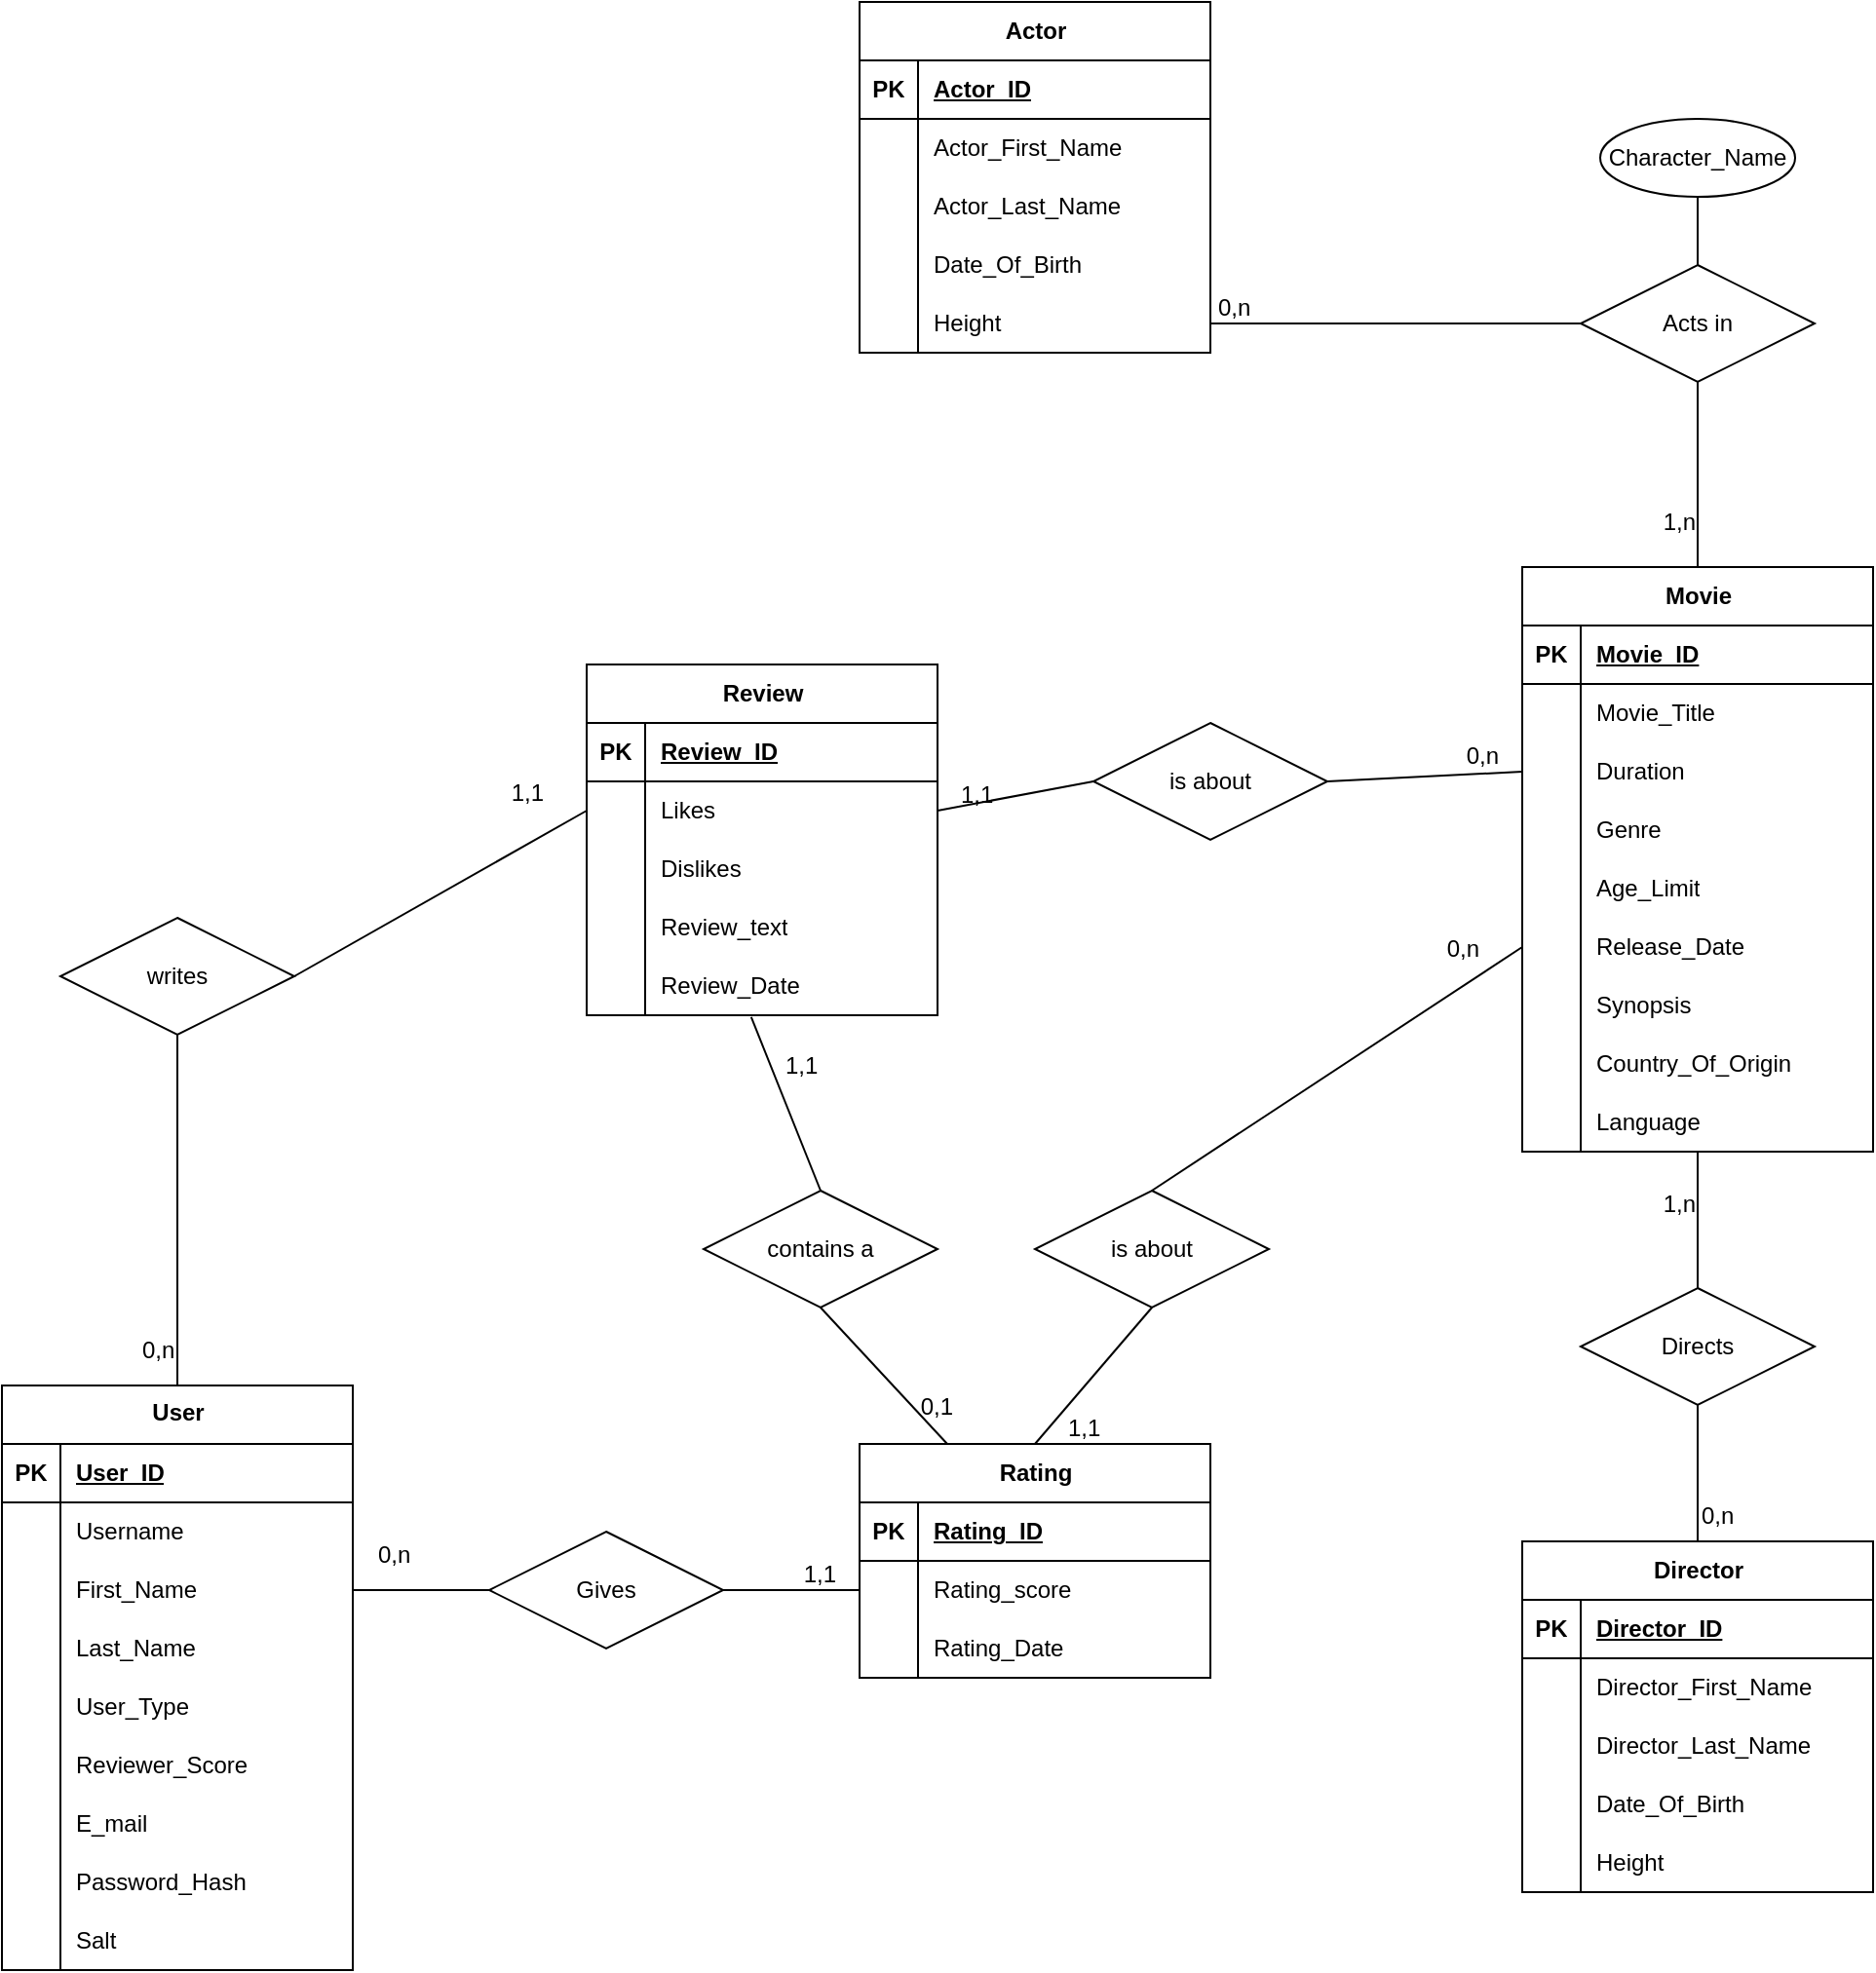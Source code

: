 <mxfile version="26.0.13">
  <diagram id="R2lEEEUBdFMjLlhIrx00" name="Page-1">
    <mxGraphModel dx="1972" dy="1754" grid="1" gridSize="10" guides="1" tooltips="1" connect="1" arrows="1" fold="1" page="1" pageScale="1" pageWidth="850" pageHeight="1100" math="0" shadow="0" extFonts="Permanent Marker^https://fonts.googleapis.com/css?family=Permanent+Marker">
      <root>
        <mxCell id="0" />
        <mxCell id="1" parent="0" />
        <mxCell id="WtPHQBsvvFfomwOvvqpD-3" value="User" style="shape=table;startSize=30;container=1;collapsible=1;childLayout=tableLayout;fixedRows=1;rowLines=0;fontStyle=1;align=center;resizeLast=1;html=1;verticalAlign=top;" vertex="1" parent="1">
          <mxGeometry x="-120" y="100" width="180" height="300" as="geometry" />
        </mxCell>
        <mxCell id="WtPHQBsvvFfomwOvvqpD-4" value="" style="shape=tableRow;horizontal=0;startSize=0;swimlaneHead=0;swimlaneBody=0;fillColor=none;collapsible=0;dropTarget=0;points=[[0,0.5],[1,0.5]];portConstraint=eastwest;top=0;left=0;right=0;bottom=1;" vertex="1" parent="WtPHQBsvvFfomwOvvqpD-3">
          <mxGeometry y="30" width="180" height="30" as="geometry" />
        </mxCell>
        <mxCell id="WtPHQBsvvFfomwOvvqpD-5" value="PK" style="shape=partialRectangle;connectable=0;fillColor=none;top=0;left=0;bottom=0;right=0;fontStyle=1;overflow=hidden;whiteSpace=wrap;html=1;" vertex="1" parent="WtPHQBsvvFfomwOvvqpD-4">
          <mxGeometry width="30" height="30" as="geometry">
            <mxRectangle width="30" height="30" as="alternateBounds" />
          </mxGeometry>
        </mxCell>
        <mxCell id="WtPHQBsvvFfomwOvvqpD-6" value="User_ID" style="shape=partialRectangle;connectable=0;fillColor=none;top=0;left=0;bottom=0;right=0;align=left;spacingLeft=6;fontStyle=5;overflow=hidden;whiteSpace=wrap;html=1;" vertex="1" parent="WtPHQBsvvFfomwOvvqpD-4">
          <mxGeometry x="30" width="150" height="30" as="geometry">
            <mxRectangle width="150" height="30" as="alternateBounds" />
          </mxGeometry>
        </mxCell>
        <mxCell id="WtPHQBsvvFfomwOvvqpD-141" style="shape=tableRow;horizontal=0;startSize=0;swimlaneHead=0;swimlaneBody=0;fillColor=none;collapsible=0;dropTarget=0;points=[[0,0.5],[1,0.5]];portConstraint=eastwest;top=0;left=0;right=0;bottom=0;" vertex="1" parent="WtPHQBsvvFfomwOvvqpD-3">
          <mxGeometry y="60" width="180" height="30" as="geometry" />
        </mxCell>
        <mxCell id="WtPHQBsvvFfomwOvvqpD-142" style="shape=partialRectangle;connectable=0;fillColor=none;top=0;left=0;bottom=0;right=0;editable=1;overflow=hidden;whiteSpace=wrap;html=1;" vertex="1" parent="WtPHQBsvvFfomwOvvqpD-141">
          <mxGeometry width="30" height="30" as="geometry">
            <mxRectangle width="30" height="30" as="alternateBounds" />
          </mxGeometry>
        </mxCell>
        <mxCell id="WtPHQBsvvFfomwOvvqpD-143" value="Username" style="shape=partialRectangle;connectable=0;fillColor=none;top=0;left=0;bottom=0;right=0;align=left;spacingLeft=6;overflow=hidden;whiteSpace=wrap;html=1;" vertex="1" parent="WtPHQBsvvFfomwOvvqpD-141">
          <mxGeometry x="30" width="150" height="30" as="geometry">
            <mxRectangle width="150" height="30" as="alternateBounds" />
          </mxGeometry>
        </mxCell>
        <mxCell id="WtPHQBsvvFfomwOvvqpD-7" value="" style="shape=tableRow;horizontal=0;startSize=0;swimlaneHead=0;swimlaneBody=0;fillColor=none;collapsible=0;dropTarget=0;points=[[0,0.5],[1,0.5]];portConstraint=eastwest;top=0;left=0;right=0;bottom=0;" vertex="1" parent="WtPHQBsvvFfomwOvvqpD-3">
          <mxGeometry y="90" width="180" height="30" as="geometry" />
        </mxCell>
        <mxCell id="WtPHQBsvvFfomwOvvqpD-8" value="" style="shape=partialRectangle;connectable=0;fillColor=none;top=0;left=0;bottom=0;right=0;editable=1;overflow=hidden;whiteSpace=wrap;html=1;" vertex="1" parent="WtPHQBsvvFfomwOvvqpD-7">
          <mxGeometry width="30" height="30" as="geometry">
            <mxRectangle width="30" height="30" as="alternateBounds" />
          </mxGeometry>
        </mxCell>
        <mxCell id="WtPHQBsvvFfomwOvvqpD-9" value="First_Name" style="shape=partialRectangle;connectable=0;fillColor=none;top=0;left=0;bottom=0;right=0;align=left;spacingLeft=6;overflow=hidden;whiteSpace=wrap;html=1;" vertex="1" parent="WtPHQBsvvFfomwOvvqpD-7">
          <mxGeometry x="30" width="150" height="30" as="geometry">
            <mxRectangle width="150" height="30" as="alternateBounds" />
          </mxGeometry>
        </mxCell>
        <mxCell id="WtPHQBsvvFfomwOvvqpD-10" value="" style="shape=tableRow;horizontal=0;startSize=0;swimlaneHead=0;swimlaneBody=0;fillColor=none;collapsible=0;dropTarget=0;points=[[0,0.5],[1,0.5]];portConstraint=eastwest;top=0;left=0;right=0;bottom=0;" vertex="1" parent="WtPHQBsvvFfomwOvvqpD-3">
          <mxGeometry y="120" width="180" height="30" as="geometry" />
        </mxCell>
        <mxCell id="WtPHQBsvvFfomwOvvqpD-11" value="" style="shape=partialRectangle;connectable=0;fillColor=none;top=0;left=0;bottom=0;right=0;editable=1;overflow=hidden;whiteSpace=wrap;html=1;" vertex="1" parent="WtPHQBsvvFfomwOvvqpD-10">
          <mxGeometry width="30" height="30" as="geometry">
            <mxRectangle width="30" height="30" as="alternateBounds" />
          </mxGeometry>
        </mxCell>
        <mxCell id="WtPHQBsvvFfomwOvvqpD-12" value="Last_Name" style="shape=partialRectangle;connectable=0;fillColor=none;top=0;left=0;bottom=0;right=0;align=left;spacingLeft=6;overflow=hidden;whiteSpace=wrap;html=1;" vertex="1" parent="WtPHQBsvvFfomwOvvqpD-10">
          <mxGeometry x="30" width="150" height="30" as="geometry">
            <mxRectangle width="150" height="30" as="alternateBounds" />
          </mxGeometry>
        </mxCell>
        <mxCell id="WtPHQBsvvFfomwOvvqpD-13" value="" style="shape=tableRow;horizontal=0;startSize=0;swimlaneHead=0;swimlaneBody=0;fillColor=none;collapsible=0;dropTarget=0;points=[[0,0.5],[1,0.5]];portConstraint=eastwest;top=0;left=0;right=0;bottom=0;" vertex="1" parent="WtPHQBsvvFfomwOvvqpD-3">
          <mxGeometry y="150" width="180" height="30" as="geometry" />
        </mxCell>
        <mxCell id="WtPHQBsvvFfomwOvvqpD-14" value="" style="shape=partialRectangle;connectable=0;fillColor=none;top=0;left=0;bottom=0;right=0;editable=1;overflow=hidden;whiteSpace=wrap;html=1;" vertex="1" parent="WtPHQBsvvFfomwOvvqpD-13">
          <mxGeometry width="30" height="30" as="geometry">
            <mxRectangle width="30" height="30" as="alternateBounds" />
          </mxGeometry>
        </mxCell>
        <mxCell id="WtPHQBsvvFfomwOvvqpD-15" value="User_Type" style="shape=partialRectangle;connectable=0;fillColor=none;top=0;left=0;bottom=0;right=0;align=left;spacingLeft=6;overflow=hidden;whiteSpace=wrap;html=1;" vertex="1" parent="WtPHQBsvvFfomwOvvqpD-13">
          <mxGeometry x="30" width="150" height="30" as="geometry">
            <mxRectangle width="150" height="30" as="alternateBounds" />
          </mxGeometry>
        </mxCell>
        <mxCell id="WtPHQBsvvFfomwOvvqpD-16" style="shape=tableRow;horizontal=0;startSize=0;swimlaneHead=0;swimlaneBody=0;fillColor=none;collapsible=0;dropTarget=0;points=[[0,0.5],[1,0.5]];portConstraint=eastwest;top=0;left=0;right=0;bottom=0;" vertex="1" parent="WtPHQBsvvFfomwOvvqpD-3">
          <mxGeometry y="180" width="180" height="30" as="geometry" />
        </mxCell>
        <mxCell id="WtPHQBsvvFfomwOvvqpD-17" style="shape=partialRectangle;connectable=0;fillColor=none;top=0;left=0;bottom=0;right=0;editable=1;overflow=hidden;whiteSpace=wrap;html=1;" vertex="1" parent="WtPHQBsvvFfomwOvvqpD-16">
          <mxGeometry width="30" height="30" as="geometry">
            <mxRectangle width="30" height="30" as="alternateBounds" />
          </mxGeometry>
        </mxCell>
        <mxCell id="WtPHQBsvvFfomwOvvqpD-18" value="Reviewer_Score" style="shape=partialRectangle;connectable=0;fillColor=none;top=0;left=0;bottom=0;right=0;align=left;spacingLeft=6;overflow=hidden;whiteSpace=wrap;html=1;" vertex="1" parent="WtPHQBsvvFfomwOvvqpD-16">
          <mxGeometry x="30" width="150" height="30" as="geometry">
            <mxRectangle width="150" height="30" as="alternateBounds" />
          </mxGeometry>
        </mxCell>
        <mxCell id="WtPHQBsvvFfomwOvvqpD-171" style="shape=tableRow;horizontal=0;startSize=0;swimlaneHead=0;swimlaneBody=0;fillColor=none;collapsible=0;dropTarget=0;points=[[0,0.5],[1,0.5]];portConstraint=eastwest;top=0;left=0;right=0;bottom=0;" vertex="1" parent="WtPHQBsvvFfomwOvvqpD-3">
          <mxGeometry y="210" width="180" height="30" as="geometry" />
        </mxCell>
        <mxCell id="WtPHQBsvvFfomwOvvqpD-172" style="shape=partialRectangle;connectable=0;fillColor=none;top=0;left=0;bottom=0;right=0;editable=1;overflow=hidden;whiteSpace=wrap;html=1;" vertex="1" parent="WtPHQBsvvFfomwOvvqpD-171">
          <mxGeometry width="30" height="30" as="geometry">
            <mxRectangle width="30" height="30" as="alternateBounds" />
          </mxGeometry>
        </mxCell>
        <mxCell id="WtPHQBsvvFfomwOvvqpD-173" value="E_mail" style="shape=partialRectangle;connectable=0;fillColor=none;top=0;left=0;bottom=0;right=0;align=left;spacingLeft=6;overflow=hidden;whiteSpace=wrap;html=1;" vertex="1" parent="WtPHQBsvvFfomwOvvqpD-171">
          <mxGeometry x="30" width="150" height="30" as="geometry">
            <mxRectangle width="150" height="30" as="alternateBounds" />
          </mxGeometry>
        </mxCell>
        <mxCell id="WtPHQBsvvFfomwOvvqpD-174" style="shape=tableRow;horizontal=0;startSize=0;swimlaneHead=0;swimlaneBody=0;fillColor=none;collapsible=0;dropTarget=0;points=[[0,0.5],[1,0.5]];portConstraint=eastwest;top=0;left=0;right=0;bottom=0;" vertex="1" parent="WtPHQBsvvFfomwOvvqpD-3">
          <mxGeometry y="240" width="180" height="30" as="geometry" />
        </mxCell>
        <mxCell id="WtPHQBsvvFfomwOvvqpD-175" style="shape=partialRectangle;connectable=0;fillColor=none;top=0;left=0;bottom=0;right=0;editable=1;overflow=hidden;whiteSpace=wrap;html=1;" vertex="1" parent="WtPHQBsvvFfomwOvvqpD-174">
          <mxGeometry width="30" height="30" as="geometry">
            <mxRectangle width="30" height="30" as="alternateBounds" />
          </mxGeometry>
        </mxCell>
        <mxCell id="WtPHQBsvvFfomwOvvqpD-176" value="Password_Hash" style="shape=partialRectangle;connectable=0;fillColor=none;top=0;left=0;bottom=0;right=0;align=left;spacingLeft=6;overflow=hidden;whiteSpace=wrap;html=1;" vertex="1" parent="WtPHQBsvvFfomwOvvqpD-174">
          <mxGeometry x="30" width="150" height="30" as="geometry">
            <mxRectangle width="150" height="30" as="alternateBounds" />
          </mxGeometry>
        </mxCell>
        <mxCell id="WtPHQBsvvFfomwOvvqpD-177" style="shape=tableRow;horizontal=0;startSize=0;swimlaneHead=0;swimlaneBody=0;fillColor=none;collapsible=0;dropTarget=0;points=[[0,0.5],[1,0.5]];portConstraint=eastwest;top=0;left=0;right=0;bottom=0;" vertex="1" parent="WtPHQBsvvFfomwOvvqpD-3">
          <mxGeometry y="270" width="180" height="30" as="geometry" />
        </mxCell>
        <mxCell id="WtPHQBsvvFfomwOvvqpD-178" style="shape=partialRectangle;connectable=0;fillColor=none;top=0;left=0;bottom=0;right=0;editable=1;overflow=hidden;whiteSpace=wrap;html=1;" vertex="1" parent="WtPHQBsvvFfomwOvvqpD-177">
          <mxGeometry width="30" height="30" as="geometry">
            <mxRectangle width="30" height="30" as="alternateBounds" />
          </mxGeometry>
        </mxCell>
        <mxCell id="WtPHQBsvvFfomwOvvqpD-179" value="Salt" style="shape=partialRectangle;connectable=0;fillColor=none;top=0;left=0;bottom=0;right=0;align=left;spacingLeft=6;overflow=hidden;whiteSpace=wrap;html=1;" vertex="1" parent="WtPHQBsvvFfomwOvvqpD-177">
          <mxGeometry x="30" width="150" height="30" as="geometry">
            <mxRectangle width="150" height="30" as="alternateBounds" />
          </mxGeometry>
        </mxCell>
        <mxCell id="WtPHQBsvvFfomwOvvqpD-19" value="Movie" style="shape=table;startSize=30;container=1;collapsible=1;childLayout=tableLayout;fixedRows=1;rowLines=0;fontStyle=1;align=center;resizeLast=1;html=1;" vertex="1" parent="1">
          <mxGeometry x="660" y="-320" width="180" height="300" as="geometry" />
        </mxCell>
        <mxCell id="WtPHQBsvvFfomwOvvqpD-20" value="" style="shape=tableRow;horizontal=0;startSize=0;swimlaneHead=0;swimlaneBody=0;fillColor=none;collapsible=0;dropTarget=0;points=[[0,0.5],[1,0.5]];portConstraint=eastwest;top=0;left=0;right=0;bottom=1;" vertex="1" parent="WtPHQBsvvFfomwOvvqpD-19">
          <mxGeometry y="30" width="180" height="30" as="geometry" />
        </mxCell>
        <mxCell id="WtPHQBsvvFfomwOvvqpD-21" value="PK" style="shape=partialRectangle;connectable=0;fillColor=none;top=0;left=0;bottom=0;right=0;fontStyle=1;overflow=hidden;whiteSpace=wrap;html=1;" vertex="1" parent="WtPHQBsvvFfomwOvvqpD-20">
          <mxGeometry width="30" height="30" as="geometry">
            <mxRectangle width="30" height="30" as="alternateBounds" />
          </mxGeometry>
        </mxCell>
        <mxCell id="WtPHQBsvvFfomwOvvqpD-22" value="Movie_ID" style="shape=partialRectangle;connectable=0;fillColor=none;top=0;left=0;bottom=0;right=0;align=left;spacingLeft=6;fontStyle=5;overflow=hidden;whiteSpace=wrap;html=1;" vertex="1" parent="WtPHQBsvvFfomwOvvqpD-20">
          <mxGeometry x="30" width="150" height="30" as="geometry">
            <mxRectangle width="150" height="30" as="alternateBounds" />
          </mxGeometry>
        </mxCell>
        <mxCell id="WtPHQBsvvFfomwOvvqpD-23" value="" style="shape=tableRow;horizontal=0;startSize=0;swimlaneHead=0;swimlaneBody=0;fillColor=none;collapsible=0;dropTarget=0;points=[[0,0.5],[1,0.5]];portConstraint=eastwest;top=0;left=0;right=0;bottom=0;" vertex="1" parent="WtPHQBsvvFfomwOvvqpD-19">
          <mxGeometry y="60" width="180" height="30" as="geometry" />
        </mxCell>
        <mxCell id="WtPHQBsvvFfomwOvvqpD-24" value="" style="shape=partialRectangle;connectable=0;fillColor=none;top=0;left=0;bottom=0;right=0;editable=1;overflow=hidden;whiteSpace=wrap;html=1;" vertex="1" parent="WtPHQBsvvFfomwOvvqpD-23">
          <mxGeometry width="30" height="30" as="geometry">
            <mxRectangle width="30" height="30" as="alternateBounds" />
          </mxGeometry>
        </mxCell>
        <mxCell id="WtPHQBsvvFfomwOvvqpD-25" value="Movie_Title" style="shape=partialRectangle;connectable=0;fillColor=none;top=0;left=0;bottom=0;right=0;align=left;spacingLeft=6;overflow=hidden;whiteSpace=wrap;html=1;" vertex="1" parent="WtPHQBsvvFfomwOvvqpD-23">
          <mxGeometry x="30" width="150" height="30" as="geometry">
            <mxRectangle width="150" height="30" as="alternateBounds" />
          </mxGeometry>
        </mxCell>
        <mxCell id="WtPHQBsvvFfomwOvvqpD-26" value="" style="shape=tableRow;horizontal=0;startSize=0;swimlaneHead=0;swimlaneBody=0;fillColor=none;collapsible=0;dropTarget=0;points=[[0,0.5],[1,0.5]];portConstraint=eastwest;top=0;left=0;right=0;bottom=0;" vertex="1" parent="WtPHQBsvvFfomwOvvqpD-19">
          <mxGeometry y="90" width="180" height="30" as="geometry" />
        </mxCell>
        <mxCell id="WtPHQBsvvFfomwOvvqpD-27" value="" style="shape=partialRectangle;connectable=0;fillColor=none;top=0;left=0;bottom=0;right=0;editable=1;overflow=hidden;whiteSpace=wrap;html=1;" vertex="1" parent="WtPHQBsvvFfomwOvvqpD-26">
          <mxGeometry width="30" height="30" as="geometry">
            <mxRectangle width="30" height="30" as="alternateBounds" />
          </mxGeometry>
        </mxCell>
        <mxCell id="WtPHQBsvvFfomwOvvqpD-28" value="Duration" style="shape=partialRectangle;connectable=0;fillColor=none;top=0;left=0;bottom=0;right=0;align=left;spacingLeft=6;overflow=hidden;whiteSpace=wrap;html=1;" vertex="1" parent="WtPHQBsvvFfomwOvvqpD-26">
          <mxGeometry x="30" width="150" height="30" as="geometry">
            <mxRectangle width="150" height="30" as="alternateBounds" />
          </mxGeometry>
        </mxCell>
        <mxCell id="WtPHQBsvvFfomwOvvqpD-29" value="" style="shape=tableRow;horizontal=0;startSize=0;swimlaneHead=0;swimlaneBody=0;fillColor=none;collapsible=0;dropTarget=0;points=[[0,0.5],[1,0.5]];portConstraint=eastwest;top=0;left=0;right=0;bottom=0;" vertex="1" parent="WtPHQBsvvFfomwOvvqpD-19">
          <mxGeometry y="120" width="180" height="30" as="geometry" />
        </mxCell>
        <mxCell id="WtPHQBsvvFfomwOvvqpD-30" value="" style="shape=partialRectangle;connectable=0;fillColor=none;top=0;left=0;bottom=0;right=0;editable=1;overflow=hidden;whiteSpace=wrap;html=1;" vertex="1" parent="WtPHQBsvvFfomwOvvqpD-29">
          <mxGeometry width="30" height="30" as="geometry">
            <mxRectangle width="30" height="30" as="alternateBounds" />
          </mxGeometry>
        </mxCell>
        <mxCell id="WtPHQBsvvFfomwOvvqpD-31" value="Genre" style="shape=partialRectangle;connectable=0;fillColor=none;top=0;left=0;bottom=0;right=0;align=left;spacingLeft=6;overflow=hidden;whiteSpace=wrap;html=1;" vertex="1" parent="WtPHQBsvvFfomwOvvqpD-29">
          <mxGeometry x="30" width="150" height="30" as="geometry">
            <mxRectangle width="150" height="30" as="alternateBounds" />
          </mxGeometry>
        </mxCell>
        <mxCell id="WtPHQBsvvFfomwOvvqpD-32" style="shape=tableRow;horizontal=0;startSize=0;swimlaneHead=0;swimlaneBody=0;fillColor=none;collapsible=0;dropTarget=0;points=[[0,0.5],[1,0.5]];portConstraint=eastwest;top=0;left=0;right=0;bottom=0;" vertex="1" parent="WtPHQBsvvFfomwOvvqpD-19">
          <mxGeometry y="150" width="180" height="30" as="geometry" />
        </mxCell>
        <mxCell id="WtPHQBsvvFfomwOvvqpD-33" style="shape=partialRectangle;connectable=0;fillColor=none;top=0;left=0;bottom=0;right=0;editable=1;overflow=hidden;whiteSpace=wrap;html=1;" vertex="1" parent="WtPHQBsvvFfomwOvvqpD-32">
          <mxGeometry width="30" height="30" as="geometry">
            <mxRectangle width="30" height="30" as="alternateBounds" />
          </mxGeometry>
        </mxCell>
        <mxCell id="WtPHQBsvvFfomwOvvqpD-34" value="Age_Limit" style="shape=partialRectangle;connectable=0;fillColor=none;top=0;left=0;bottom=0;right=0;align=left;spacingLeft=6;overflow=hidden;whiteSpace=wrap;html=1;" vertex="1" parent="WtPHQBsvvFfomwOvvqpD-32">
          <mxGeometry x="30" width="150" height="30" as="geometry">
            <mxRectangle width="150" height="30" as="alternateBounds" />
          </mxGeometry>
        </mxCell>
        <mxCell id="WtPHQBsvvFfomwOvvqpD-35" style="shape=tableRow;horizontal=0;startSize=0;swimlaneHead=0;swimlaneBody=0;fillColor=none;collapsible=0;dropTarget=0;points=[[0,0.5],[1,0.5]];portConstraint=eastwest;top=0;left=0;right=0;bottom=0;" vertex="1" parent="WtPHQBsvvFfomwOvvqpD-19">
          <mxGeometry y="180" width="180" height="30" as="geometry" />
        </mxCell>
        <mxCell id="WtPHQBsvvFfomwOvvqpD-36" style="shape=partialRectangle;connectable=0;fillColor=none;top=0;left=0;bottom=0;right=0;editable=1;overflow=hidden;whiteSpace=wrap;html=1;" vertex="1" parent="WtPHQBsvvFfomwOvvqpD-35">
          <mxGeometry width="30" height="30" as="geometry">
            <mxRectangle width="30" height="30" as="alternateBounds" />
          </mxGeometry>
        </mxCell>
        <mxCell id="WtPHQBsvvFfomwOvvqpD-37" value="Release_Date" style="shape=partialRectangle;connectable=0;fillColor=none;top=0;left=0;bottom=0;right=0;align=left;spacingLeft=6;overflow=hidden;whiteSpace=wrap;html=1;" vertex="1" parent="WtPHQBsvvFfomwOvvqpD-35">
          <mxGeometry x="30" width="150" height="30" as="geometry">
            <mxRectangle width="150" height="30" as="alternateBounds" />
          </mxGeometry>
        </mxCell>
        <mxCell id="WtPHQBsvvFfomwOvvqpD-162" style="shape=tableRow;horizontal=0;startSize=0;swimlaneHead=0;swimlaneBody=0;fillColor=none;collapsible=0;dropTarget=0;points=[[0,0.5],[1,0.5]];portConstraint=eastwest;top=0;left=0;right=0;bottom=0;" vertex="1" parent="WtPHQBsvvFfomwOvvqpD-19">
          <mxGeometry y="210" width="180" height="30" as="geometry" />
        </mxCell>
        <mxCell id="WtPHQBsvvFfomwOvvqpD-163" style="shape=partialRectangle;connectable=0;fillColor=none;top=0;left=0;bottom=0;right=0;editable=1;overflow=hidden;whiteSpace=wrap;html=1;" vertex="1" parent="WtPHQBsvvFfomwOvvqpD-162">
          <mxGeometry width="30" height="30" as="geometry">
            <mxRectangle width="30" height="30" as="alternateBounds" />
          </mxGeometry>
        </mxCell>
        <mxCell id="WtPHQBsvvFfomwOvvqpD-164" value="Synopsis" style="shape=partialRectangle;connectable=0;fillColor=none;top=0;left=0;bottom=0;right=0;align=left;spacingLeft=6;overflow=hidden;whiteSpace=wrap;html=1;" vertex="1" parent="WtPHQBsvvFfomwOvvqpD-162">
          <mxGeometry x="30" width="150" height="30" as="geometry">
            <mxRectangle width="150" height="30" as="alternateBounds" />
          </mxGeometry>
        </mxCell>
        <mxCell id="WtPHQBsvvFfomwOvvqpD-165" style="shape=tableRow;horizontal=0;startSize=0;swimlaneHead=0;swimlaneBody=0;fillColor=none;collapsible=0;dropTarget=0;points=[[0,0.5],[1,0.5]];portConstraint=eastwest;top=0;left=0;right=0;bottom=0;" vertex="1" parent="WtPHQBsvvFfomwOvvqpD-19">
          <mxGeometry y="240" width="180" height="30" as="geometry" />
        </mxCell>
        <mxCell id="WtPHQBsvvFfomwOvvqpD-166" style="shape=partialRectangle;connectable=0;fillColor=none;top=0;left=0;bottom=0;right=0;editable=1;overflow=hidden;whiteSpace=wrap;html=1;" vertex="1" parent="WtPHQBsvvFfomwOvvqpD-165">
          <mxGeometry width="30" height="30" as="geometry">
            <mxRectangle width="30" height="30" as="alternateBounds" />
          </mxGeometry>
        </mxCell>
        <mxCell id="WtPHQBsvvFfomwOvvqpD-167" value="Country_Of_Origin" style="shape=partialRectangle;connectable=0;fillColor=none;top=0;left=0;bottom=0;right=0;align=left;spacingLeft=6;overflow=hidden;whiteSpace=wrap;html=1;" vertex="1" parent="WtPHQBsvvFfomwOvvqpD-165">
          <mxGeometry x="30" width="150" height="30" as="geometry">
            <mxRectangle width="150" height="30" as="alternateBounds" />
          </mxGeometry>
        </mxCell>
        <mxCell id="WtPHQBsvvFfomwOvvqpD-168" style="shape=tableRow;horizontal=0;startSize=0;swimlaneHead=0;swimlaneBody=0;fillColor=none;collapsible=0;dropTarget=0;points=[[0,0.5],[1,0.5]];portConstraint=eastwest;top=0;left=0;right=0;bottom=0;" vertex="1" parent="WtPHQBsvvFfomwOvvqpD-19">
          <mxGeometry y="270" width="180" height="30" as="geometry" />
        </mxCell>
        <mxCell id="WtPHQBsvvFfomwOvvqpD-169" style="shape=partialRectangle;connectable=0;fillColor=none;top=0;left=0;bottom=0;right=0;editable=1;overflow=hidden;whiteSpace=wrap;html=1;" vertex="1" parent="WtPHQBsvvFfomwOvvqpD-168">
          <mxGeometry width="30" height="30" as="geometry">
            <mxRectangle width="30" height="30" as="alternateBounds" />
          </mxGeometry>
        </mxCell>
        <mxCell id="WtPHQBsvvFfomwOvvqpD-170" value="Language" style="shape=partialRectangle;connectable=0;fillColor=none;top=0;left=0;bottom=0;right=0;align=left;spacingLeft=6;overflow=hidden;whiteSpace=wrap;html=1;" vertex="1" parent="WtPHQBsvvFfomwOvvqpD-168">
          <mxGeometry x="30" width="150" height="30" as="geometry">
            <mxRectangle width="150" height="30" as="alternateBounds" />
          </mxGeometry>
        </mxCell>
        <mxCell id="WtPHQBsvvFfomwOvvqpD-38" value="Actor" style="shape=table;startSize=30;container=1;collapsible=1;childLayout=tableLayout;fixedRows=1;rowLines=0;fontStyle=1;align=center;resizeLast=1;html=1;" vertex="1" parent="1">
          <mxGeometry x="320" y="-610" width="180" height="180" as="geometry" />
        </mxCell>
        <mxCell id="WtPHQBsvvFfomwOvvqpD-39" value="" style="shape=tableRow;horizontal=0;startSize=0;swimlaneHead=0;swimlaneBody=0;fillColor=none;collapsible=0;dropTarget=0;points=[[0,0.5],[1,0.5]];portConstraint=eastwest;top=0;left=0;right=0;bottom=1;" vertex="1" parent="WtPHQBsvvFfomwOvvqpD-38">
          <mxGeometry y="30" width="180" height="30" as="geometry" />
        </mxCell>
        <mxCell id="WtPHQBsvvFfomwOvvqpD-40" value="PK" style="shape=partialRectangle;connectable=0;fillColor=none;top=0;left=0;bottom=0;right=0;fontStyle=1;overflow=hidden;whiteSpace=wrap;html=1;" vertex="1" parent="WtPHQBsvvFfomwOvvqpD-39">
          <mxGeometry width="30" height="30" as="geometry">
            <mxRectangle width="30" height="30" as="alternateBounds" />
          </mxGeometry>
        </mxCell>
        <mxCell id="WtPHQBsvvFfomwOvvqpD-41" value="Actor_ID" style="shape=partialRectangle;connectable=0;fillColor=none;top=0;left=0;bottom=0;right=0;align=left;spacingLeft=6;fontStyle=5;overflow=hidden;whiteSpace=wrap;html=1;" vertex="1" parent="WtPHQBsvvFfomwOvvqpD-39">
          <mxGeometry x="30" width="150" height="30" as="geometry">
            <mxRectangle width="150" height="30" as="alternateBounds" />
          </mxGeometry>
        </mxCell>
        <mxCell id="WtPHQBsvvFfomwOvvqpD-42" value="" style="shape=tableRow;horizontal=0;startSize=0;swimlaneHead=0;swimlaneBody=0;fillColor=none;collapsible=0;dropTarget=0;points=[[0,0.5],[1,0.5]];portConstraint=eastwest;top=0;left=0;right=0;bottom=0;" vertex="1" parent="WtPHQBsvvFfomwOvvqpD-38">
          <mxGeometry y="60" width="180" height="30" as="geometry" />
        </mxCell>
        <mxCell id="WtPHQBsvvFfomwOvvqpD-43" value="" style="shape=partialRectangle;connectable=0;fillColor=none;top=0;left=0;bottom=0;right=0;editable=1;overflow=hidden;whiteSpace=wrap;html=1;" vertex="1" parent="WtPHQBsvvFfomwOvvqpD-42">
          <mxGeometry width="30" height="30" as="geometry">
            <mxRectangle width="30" height="30" as="alternateBounds" />
          </mxGeometry>
        </mxCell>
        <mxCell id="WtPHQBsvvFfomwOvvqpD-44" value="Actor_First_Name" style="shape=partialRectangle;connectable=0;fillColor=none;top=0;left=0;bottom=0;right=0;align=left;spacingLeft=6;overflow=hidden;whiteSpace=wrap;html=1;" vertex="1" parent="WtPHQBsvvFfomwOvvqpD-42">
          <mxGeometry x="30" width="150" height="30" as="geometry">
            <mxRectangle width="150" height="30" as="alternateBounds" />
          </mxGeometry>
        </mxCell>
        <mxCell id="WtPHQBsvvFfomwOvvqpD-45" value="" style="shape=tableRow;horizontal=0;startSize=0;swimlaneHead=0;swimlaneBody=0;fillColor=none;collapsible=0;dropTarget=0;points=[[0,0.5],[1,0.5]];portConstraint=eastwest;top=0;left=0;right=0;bottom=0;" vertex="1" parent="WtPHQBsvvFfomwOvvqpD-38">
          <mxGeometry y="90" width="180" height="30" as="geometry" />
        </mxCell>
        <mxCell id="WtPHQBsvvFfomwOvvqpD-46" value="" style="shape=partialRectangle;connectable=0;fillColor=none;top=0;left=0;bottom=0;right=0;editable=1;overflow=hidden;whiteSpace=wrap;html=1;" vertex="1" parent="WtPHQBsvvFfomwOvvqpD-45">
          <mxGeometry width="30" height="30" as="geometry">
            <mxRectangle width="30" height="30" as="alternateBounds" />
          </mxGeometry>
        </mxCell>
        <mxCell id="WtPHQBsvvFfomwOvvqpD-47" value="Actor_Last_Name" style="shape=partialRectangle;connectable=0;fillColor=none;top=0;left=0;bottom=0;right=0;align=left;spacingLeft=6;overflow=hidden;whiteSpace=wrap;html=1;" vertex="1" parent="WtPHQBsvvFfomwOvvqpD-45">
          <mxGeometry x="30" width="150" height="30" as="geometry">
            <mxRectangle width="150" height="30" as="alternateBounds" />
          </mxGeometry>
        </mxCell>
        <mxCell id="WtPHQBsvvFfomwOvvqpD-48" value="" style="shape=tableRow;horizontal=0;startSize=0;swimlaneHead=0;swimlaneBody=0;fillColor=none;collapsible=0;dropTarget=0;points=[[0,0.5],[1,0.5]];portConstraint=eastwest;top=0;left=0;right=0;bottom=0;" vertex="1" parent="WtPHQBsvvFfomwOvvqpD-38">
          <mxGeometry y="120" width="180" height="30" as="geometry" />
        </mxCell>
        <mxCell id="WtPHQBsvvFfomwOvvqpD-49" value="" style="shape=partialRectangle;connectable=0;fillColor=none;top=0;left=0;bottom=0;right=0;editable=1;overflow=hidden;whiteSpace=wrap;html=1;" vertex="1" parent="WtPHQBsvvFfomwOvvqpD-48">
          <mxGeometry width="30" height="30" as="geometry">
            <mxRectangle width="30" height="30" as="alternateBounds" />
          </mxGeometry>
        </mxCell>
        <mxCell id="WtPHQBsvvFfomwOvvqpD-50" value="&lt;div&gt;Date_Of_Birth&lt;/div&gt;" style="shape=partialRectangle;connectable=0;fillColor=none;top=0;left=0;bottom=0;right=0;align=left;spacingLeft=6;overflow=hidden;whiteSpace=wrap;html=1;" vertex="1" parent="WtPHQBsvvFfomwOvvqpD-48">
          <mxGeometry x="30" width="150" height="30" as="geometry">
            <mxRectangle width="150" height="30" as="alternateBounds" />
          </mxGeometry>
        </mxCell>
        <mxCell id="WtPHQBsvvFfomwOvvqpD-51" style="shape=tableRow;horizontal=0;startSize=0;swimlaneHead=0;swimlaneBody=0;fillColor=none;collapsible=0;dropTarget=0;points=[[0,0.5],[1,0.5]];portConstraint=eastwest;top=0;left=0;right=0;bottom=0;" vertex="1" parent="WtPHQBsvvFfomwOvvqpD-38">
          <mxGeometry y="150" width="180" height="30" as="geometry" />
        </mxCell>
        <mxCell id="WtPHQBsvvFfomwOvvqpD-52" style="shape=partialRectangle;connectable=0;fillColor=none;top=0;left=0;bottom=0;right=0;editable=1;overflow=hidden;whiteSpace=wrap;html=1;" vertex="1" parent="WtPHQBsvvFfomwOvvqpD-51">
          <mxGeometry width="30" height="30" as="geometry">
            <mxRectangle width="30" height="30" as="alternateBounds" />
          </mxGeometry>
        </mxCell>
        <mxCell id="WtPHQBsvvFfomwOvvqpD-53" value="Height" style="shape=partialRectangle;connectable=0;fillColor=none;top=0;left=0;bottom=0;right=0;align=left;spacingLeft=6;overflow=hidden;whiteSpace=wrap;html=1;" vertex="1" parent="WtPHQBsvvFfomwOvvqpD-51">
          <mxGeometry x="30" width="150" height="30" as="geometry">
            <mxRectangle width="150" height="30" as="alternateBounds" />
          </mxGeometry>
        </mxCell>
        <mxCell id="WtPHQBsvvFfomwOvvqpD-54" value="Director" style="shape=table;startSize=30;container=1;collapsible=1;childLayout=tableLayout;fixedRows=1;rowLines=0;fontStyle=1;align=center;resizeLast=1;html=1;" vertex="1" parent="1">
          <mxGeometry x="660" y="180" width="180" height="180" as="geometry" />
        </mxCell>
        <mxCell id="WtPHQBsvvFfomwOvvqpD-55" value="" style="shape=tableRow;horizontal=0;startSize=0;swimlaneHead=0;swimlaneBody=0;fillColor=none;collapsible=0;dropTarget=0;points=[[0,0.5],[1,0.5]];portConstraint=eastwest;top=0;left=0;right=0;bottom=1;" vertex="1" parent="WtPHQBsvvFfomwOvvqpD-54">
          <mxGeometry y="30" width="180" height="30" as="geometry" />
        </mxCell>
        <mxCell id="WtPHQBsvvFfomwOvvqpD-56" value="PK" style="shape=partialRectangle;connectable=0;fillColor=none;top=0;left=0;bottom=0;right=0;fontStyle=1;overflow=hidden;whiteSpace=wrap;html=1;" vertex="1" parent="WtPHQBsvvFfomwOvvqpD-55">
          <mxGeometry width="30" height="30" as="geometry">
            <mxRectangle width="30" height="30" as="alternateBounds" />
          </mxGeometry>
        </mxCell>
        <mxCell id="WtPHQBsvvFfomwOvvqpD-57" value="Director_ID" style="shape=partialRectangle;connectable=0;fillColor=none;top=0;left=0;bottom=0;right=0;align=left;spacingLeft=6;fontStyle=5;overflow=hidden;whiteSpace=wrap;html=1;" vertex="1" parent="WtPHQBsvvFfomwOvvqpD-55">
          <mxGeometry x="30" width="150" height="30" as="geometry">
            <mxRectangle width="150" height="30" as="alternateBounds" />
          </mxGeometry>
        </mxCell>
        <mxCell id="WtPHQBsvvFfomwOvvqpD-58" value="" style="shape=tableRow;horizontal=0;startSize=0;swimlaneHead=0;swimlaneBody=0;fillColor=none;collapsible=0;dropTarget=0;points=[[0,0.5],[1,0.5]];portConstraint=eastwest;top=0;left=0;right=0;bottom=0;" vertex="1" parent="WtPHQBsvvFfomwOvvqpD-54">
          <mxGeometry y="60" width="180" height="30" as="geometry" />
        </mxCell>
        <mxCell id="WtPHQBsvvFfomwOvvqpD-59" value="" style="shape=partialRectangle;connectable=0;fillColor=none;top=0;left=0;bottom=0;right=0;editable=1;overflow=hidden;whiteSpace=wrap;html=1;" vertex="1" parent="WtPHQBsvvFfomwOvvqpD-58">
          <mxGeometry width="30" height="30" as="geometry">
            <mxRectangle width="30" height="30" as="alternateBounds" />
          </mxGeometry>
        </mxCell>
        <mxCell id="WtPHQBsvvFfomwOvvqpD-60" value="Director_First_Name" style="shape=partialRectangle;connectable=0;fillColor=none;top=0;left=0;bottom=0;right=0;align=left;spacingLeft=6;overflow=hidden;whiteSpace=wrap;html=1;" vertex="1" parent="WtPHQBsvvFfomwOvvqpD-58">
          <mxGeometry x="30" width="150" height="30" as="geometry">
            <mxRectangle width="150" height="30" as="alternateBounds" />
          </mxGeometry>
        </mxCell>
        <mxCell id="WtPHQBsvvFfomwOvvqpD-61" value="" style="shape=tableRow;horizontal=0;startSize=0;swimlaneHead=0;swimlaneBody=0;fillColor=none;collapsible=0;dropTarget=0;points=[[0,0.5],[1,0.5]];portConstraint=eastwest;top=0;left=0;right=0;bottom=0;" vertex="1" parent="WtPHQBsvvFfomwOvvqpD-54">
          <mxGeometry y="90" width="180" height="30" as="geometry" />
        </mxCell>
        <mxCell id="WtPHQBsvvFfomwOvvqpD-62" value="" style="shape=partialRectangle;connectable=0;fillColor=none;top=0;left=0;bottom=0;right=0;editable=1;overflow=hidden;whiteSpace=wrap;html=1;" vertex="1" parent="WtPHQBsvvFfomwOvvqpD-61">
          <mxGeometry width="30" height="30" as="geometry">
            <mxRectangle width="30" height="30" as="alternateBounds" />
          </mxGeometry>
        </mxCell>
        <mxCell id="WtPHQBsvvFfomwOvvqpD-63" value="Director_Last_Name" style="shape=partialRectangle;connectable=0;fillColor=none;top=0;left=0;bottom=0;right=0;align=left;spacingLeft=6;overflow=hidden;whiteSpace=wrap;html=1;" vertex="1" parent="WtPHQBsvvFfomwOvvqpD-61">
          <mxGeometry x="30" width="150" height="30" as="geometry">
            <mxRectangle width="150" height="30" as="alternateBounds" />
          </mxGeometry>
        </mxCell>
        <mxCell id="WtPHQBsvvFfomwOvvqpD-64" value="" style="shape=tableRow;horizontal=0;startSize=0;swimlaneHead=0;swimlaneBody=0;fillColor=none;collapsible=0;dropTarget=0;points=[[0,0.5],[1,0.5]];portConstraint=eastwest;top=0;left=0;right=0;bottom=0;" vertex="1" parent="WtPHQBsvvFfomwOvvqpD-54">
          <mxGeometry y="120" width="180" height="30" as="geometry" />
        </mxCell>
        <mxCell id="WtPHQBsvvFfomwOvvqpD-65" value="" style="shape=partialRectangle;connectable=0;fillColor=none;top=0;left=0;bottom=0;right=0;editable=1;overflow=hidden;whiteSpace=wrap;html=1;" vertex="1" parent="WtPHQBsvvFfomwOvvqpD-64">
          <mxGeometry width="30" height="30" as="geometry">
            <mxRectangle width="30" height="30" as="alternateBounds" />
          </mxGeometry>
        </mxCell>
        <mxCell id="WtPHQBsvvFfomwOvvqpD-66" value="Date_Of_Birth" style="shape=partialRectangle;connectable=0;fillColor=none;top=0;left=0;bottom=0;right=0;align=left;spacingLeft=6;overflow=hidden;whiteSpace=wrap;html=1;" vertex="1" parent="WtPHQBsvvFfomwOvvqpD-64">
          <mxGeometry x="30" width="150" height="30" as="geometry">
            <mxRectangle width="150" height="30" as="alternateBounds" />
          </mxGeometry>
        </mxCell>
        <mxCell id="WtPHQBsvvFfomwOvvqpD-80" style="shape=tableRow;horizontal=0;startSize=0;swimlaneHead=0;swimlaneBody=0;fillColor=none;collapsible=0;dropTarget=0;points=[[0,0.5],[1,0.5]];portConstraint=eastwest;top=0;left=0;right=0;bottom=0;" vertex="1" parent="WtPHQBsvvFfomwOvvqpD-54">
          <mxGeometry y="150" width="180" height="30" as="geometry" />
        </mxCell>
        <mxCell id="WtPHQBsvvFfomwOvvqpD-81" style="shape=partialRectangle;connectable=0;fillColor=none;top=0;left=0;bottom=0;right=0;editable=1;overflow=hidden;whiteSpace=wrap;html=1;" vertex="1" parent="WtPHQBsvvFfomwOvvqpD-80">
          <mxGeometry width="30" height="30" as="geometry">
            <mxRectangle width="30" height="30" as="alternateBounds" />
          </mxGeometry>
        </mxCell>
        <mxCell id="WtPHQBsvvFfomwOvvqpD-82" value="Height" style="shape=partialRectangle;connectable=0;fillColor=none;top=0;left=0;bottom=0;right=0;align=left;spacingLeft=6;overflow=hidden;whiteSpace=wrap;html=1;" vertex="1" parent="WtPHQBsvvFfomwOvvqpD-80">
          <mxGeometry x="30" width="150" height="30" as="geometry">
            <mxRectangle width="150" height="30" as="alternateBounds" />
          </mxGeometry>
        </mxCell>
        <mxCell id="WtPHQBsvvFfomwOvvqpD-67" value="Review" style="shape=table;startSize=30;container=1;collapsible=1;childLayout=tableLayout;fixedRows=1;rowLines=0;fontStyle=1;align=center;resizeLast=1;html=1;" vertex="1" parent="1">
          <mxGeometry x="180" y="-270" width="180" height="180.0" as="geometry" />
        </mxCell>
        <mxCell id="WtPHQBsvvFfomwOvvqpD-68" value="" style="shape=tableRow;horizontal=0;startSize=0;swimlaneHead=0;swimlaneBody=0;fillColor=none;collapsible=0;dropTarget=0;points=[[0,0.5],[1,0.5]];portConstraint=eastwest;top=0;left=0;right=0;bottom=1;" vertex="1" parent="WtPHQBsvvFfomwOvvqpD-67">
          <mxGeometry y="30" width="180" height="30" as="geometry" />
        </mxCell>
        <mxCell id="WtPHQBsvvFfomwOvvqpD-69" value="PK" style="shape=partialRectangle;connectable=0;fillColor=none;top=0;left=0;bottom=0;right=0;fontStyle=1;overflow=hidden;whiteSpace=wrap;html=1;" vertex="1" parent="WtPHQBsvvFfomwOvvqpD-68">
          <mxGeometry width="30" height="30" as="geometry">
            <mxRectangle width="30" height="30" as="alternateBounds" />
          </mxGeometry>
        </mxCell>
        <mxCell id="WtPHQBsvvFfomwOvvqpD-70" value="Review_ID" style="shape=partialRectangle;connectable=0;fillColor=none;top=0;left=0;bottom=0;right=0;align=left;spacingLeft=6;fontStyle=5;overflow=hidden;whiteSpace=wrap;html=1;" vertex="1" parent="WtPHQBsvvFfomwOvvqpD-68">
          <mxGeometry x="30" width="150" height="30" as="geometry">
            <mxRectangle width="150" height="30" as="alternateBounds" />
          </mxGeometry>
        </mxCell>
        <mxCell id="WtPHQBsvvFfomwOvvqpD-71" value="" style="shape=tableRow;horizontal=0;startSize=0;swimlaneHead=0;swimlaneBody=0;fillColor=none;collapsible=0;dropTarget=0;points=[[0,0.5],[1,0.5]];portConstraint=eastwest;top=0;left=0;right=0;bottom=0;" vertex="1" parent="WtPHQBsvvFfomwOvvqpD-67">
          <mxGeometry y="60" width="180" height="30" as="geometry" />
        </mxCell>
        <mxCell id="WtPHQBsvvFfomwOvvqpD-72" value="" style="shape=partialRectangle;connectable=0;fillColor=none;top=0;left=0;bottom=0;right=0;editable=1;overflow=hidden;whiteSpace=wrap;html=1;" vertex="1" parent="WtPHQBsvvFfomwOvvqpD-71">
          <mxGeometry width="30" height="30" as="geometry">
            <mxRectangle width="30" height="30" as="alternateBounds" />
          </mxGeometry>
        </mxCell>
        <mxCell id="WtPHQBsvvFfomwOvvqpD-73" value="Likes" style="shape=partialRectangle;connectable=0;fillColor=none;top=0;left=0;bottom=0;right=0;align=left;spacingLeft=6;overflow=hidden;whiteSpace=wrap;html=1;" vertex="1" parent="WtPHQBsvvFfomwOvvqpD-71">
          <mxGeometry x="30" width="150" height="30" as="geometry">
            <mxRectangle width="150" height="30" as="alternateBounds" />
          </mxGeometry>
        </mxCell>
        <mxCell id="WtPHQBsvvFfomwOvvqpD-159" style="shape=tableRow;horizontal=0;startSize=0;swimlaneHead=0;swimlaneBody=0;fillColor=none;collapsible=0;dropTarget=0;points=[[0,0.5],[1,0.5]];portConstraint=eastwest;top=0;left=0;right=0;bottom=0;" vertex="1" parent="WtPHQBsvvFfomwOvvqpD-67">
          <mxGeometry y="90" width="180" height="30" as="geometry" />
        </mxCell>
        <mxCell id="WtPHQBsvvFfomwOvvqpD-160" style="shape=partialRectangle;connectable=0;fillColor=none;top=0;left=0;bottom=0;right=0;editable=1;overflow=hidden;whiteSpace=wrap;html=1;" vertex="1" parent="WtPHQBsvvFfomwOvvqpD-159">
          <mxGeometry width="30" height="30" as="geometry">
            <mxRectangle width="30" height="30" as="alternateBounds" />
          </mxGeometry>
        </mxCell>
        <mxCell id="WtPHQBsvvFfomwOvvqpD-161" value="Dislikes" style="shape=partialRectangle;connectable=0;fillColor=none;top=0;left=0;bottom=0;right=0;align=left;spacingLeft=6;overflow=hidden;whiteSpace=wrap;html=1;" vertex="1" parent="WtPHQBsvvFfomwOvvqpD-159">
          <mxGeometry x="30" width="150" height="30" as="geometry">
            <mxRectangle width="150" height="30" as="alternateBounds" />
          </mxGeometry>
        </mxCell>
        <mxCell id="WtPHQBsvvFfomwOvvqpD-74" value="" style="shape=tableRow;horizontal=0;startSize=0;swimlaneHead=0;swimlaneBody=0;fillColor=none;collapsible=0;dropTarget=0;points=[[0,0.5],[1,0.5]];portConstraint=eastwest;top=0;left=0;right=0;bottom=0;" vertex="1" parent="WtPHQBsvvFfomwOvvqpD-67">
          <mxGeometry y="120" width="180" height="30" as="geometry" />
        </mxCell>
        <mxCell id="WtPHQBsvvFfomwOvvqpD-75" value="" style="shape=partialRectangle;connectable=0;fillColor=none;top=0;left=0;bottom=0;right=0;editable=1;overflow=hidden;whiteSpace=wrap;html=1;" vertex="1" parent="WtPHQBsvvFfomwOvvqpD-74">
          <mxGeometry width="30" height="30" as="geometry">
            <mxRectangle width="30" height="30" as="alternateBounds" />
          </mxGeometry>
        </mxCell>
        <mxCell id="WtPHQBsvvFfomwOvvqpD-76" value="Review_text" style="shape=partialRectangle;connectable=0;fillColor=none;top=0;left=0;bottom=0;right=0;align=left;spacingLeft=6;overflow=hidden;whiteSpace=wrap;html=1;" vertex="1" parent="WtPHQBsvvFfomwOvvqpD-74">
          <mxGeometry x="30" width="150" height="30" as="geometry">
            <mxRectangle width="150" height="30" as="alternateBounds" />
          </mxGeometry>
        </mxCell>
        <mxCell id="WtPHQBsvvFfomwOvvqpD-77" value="" style="shape=tableRow;horizontal=0;startSize=0;swimlaneHead=0;swimlaneBody=0;fillColor=none;collapsible=0;dropTarget=0;points=[[0,0.5],[1,0.5]];portConstraint=eastwest;top=0;left=0;right=0;bottom=0;" vertex="1" parent="WtPHQBsvvFfomwOvvqpD-67">
          <mxGeometry y="150" width="180" height="30" as="geometry" />
        </mxCell>
        <mxCell id="WtPHQBsvvFfomwOvvqpD-78" value="" style="shape=partialRectangle;connectable=0;fillColor=none;top=0;left=0;bottom=0;right=0;editable=1;overflow=hidden;whiteSpace=wrap;html=1;" vertex="1" parent="WtPHQBsvvFfomwOvvqpD-77">
          <mxGeometry width="30" height="30" as="geometry">
            <mxRectangle width="30" height="30" as="alternateBounds" />
          </mxGeometry>
        </mxCell>
        <mxCell id="WtPHQBsvvFfomwOvvqpD-79" value="Review_Date" style="shape=partialRectangle;connectable=0;fillColor=none;top=0;left=0;bottom=0;right=0;align=left;spacingLeft=6;overflow=hidden;whiteSpace=wrap;html=1;" vertex="1" parent="WtPHQBsvvFfomwOvvqpD-77">
          <mxGeometry x="30" width="150" height="30" as="geometry">
            <mxRectangle width="150" height="30" as="alternateBounds" />
          </mxGeometry>
        </mxCell>
        <mxCell id="WtPHQBsvvFfomwOvvqpD-83" value="writes" style="shape=rhombus;perimeter=rhombusPerimeter;whiteSpace=wrap;html=1;align=center;" vertex="1" parent="1">
          <mxGeometry x="-90" y="-140" width="120" height="60" as="geometry" />
        </mxCell>
        <mxCell id="WtPHQBsvvFfomwOvvqpD-84" value="" style="endArrow=none;html=1;rounded=0;exitX=0.5;exitY=0;exitDx=0;exitDy=0;entryX=0.5;entryY=1;entryDx=0;entryDy=0;" edge="1" parent="1" source="WtPHQBsvvFfomwOvvqpD-3" target="WtPHQBsvvFfomwOvvqpD-83">
          <mxGeometry relative="1" as="geometry">
            <mxPoint x="290" y="130" as="sourcePoint" />
            <mxPoint x="450" y="130" as="targetPoint" />
          </mxGeometry>
        </mxCell>
        <mxCell id="WtPHQBsvvFfomwOvvqpD-85" value="&lt;div&gt;0,n&lt;/div&gt;" style="resizable=0;html=1;whiteSpace=wrap;align=left;verticalAlign=bottom;" connectable="0" vertex="1" parent="WtPHQBsvvFfomwOvvqpD-84">
          <mxGeometry x="-1" relative="1" as="geometry">
            <mxPoint x="-20" y="-10" as="offset" />
          </mxGeometry>
        </mxCell>
        <mxCell id="WtPHQBsvvFfomwOvvqpD-87" value="" style="endArrow=none;html=1;rounded=0;exitX=1;exitY=0.5;exitDx=0;exitDy=0;entryX=0;entryY=0.5;entryDx=0;entryDy=0;" edge="1" parent="1" source="WtPHQBsvvFfomwOvvqpD-83" target="WtPHQBsvvFfomwOvvqpD-71">
          <mxGeometry relative="1" as="geometry">
            <mxPoint x="290" y="130" as="sourcePoint" />
            <mxPoint x="450" y="130" as="targetPoint" />
          </mxGeometry>
        </mxCell>
        <mxCell id="WtPHQBsvvFfomwOvvqpD-89" value="1,1" style="resizable=0;html=1;whiteSpace=wrap;align=right;verticalAlign=bottom;" connectable="0" vertex="1" parent="WtPHQBsvvFfomwOvvqpD-87">
          <mxGeometry x="1" relative="1" as="geometry">
            <mxPoint x="-21" as="offset" />
          </mxGeometry>
        </mxCell>
        <mxCell id="WtPHQBsvvFfomwOvvqpD-90" value="is about" style="shape=rhombus;perimeter=rhombusPerimeter;whiteSpace=wrap;html=1;align=center;" vertex="1" parent="1">
          <mxGeometry x="440" y="-240" width="120" height="60" as="geometry" />
        </mxCell>
        <mxCell id="WtPHQBsvvFfomwOvvqpD-91" value="" style="endArrow=none;html=1;rounded=0;exitX=1;exitY=0.5;exitDx=0;exitDy=0;entryX=0;entryY=0.5;entryDx=0;entryDy=0;" edge="1" parent="1" source="WtPHQBsvvFfomwOvvqpD-71" target="WtPHQBsvvFfomwOvvqpD-90">
          <mxGeometry relative="1" as="geometry">
            <mxPoint x="290" y="130" as="sourcePoint" />
            <mxPoint x="450" y="130" as="targetPoint" />
          </mxGeometry>
        </mxCell>
        <mxCell id="WtPHQBsvvFfomwOvvqpD-92" value="1,1" style="resizable=0;html=1;whiteSpace=wrap;align=left;verticalAlign=bottom;" connectable="0" vertex="1" parent="WtPHQBsvvFfomwOvvqpD-91">
          <mxGeometry x="-1" relative="1" as="geometry">
            <mxPoint x="10" as="offset" />
          </mxGeometry>
        </mxCell>
        <mxCell id="WtPHQBsvvFfomwOvvqpD-94" value="" style="endArrow=none;html=1;rounded=0;exitX=1;exitY=0.5;exitDx=0;exitDy=0;entryX=0;entryY=0.5;entryDx=0;entryDy=0;" edge="1" parent="1" source="WtPHQBsvvFfomwOvvqpD-90" target="WtPHQBsvvFfomwOvvqpD-26">
          <mxGeometry relative="1" as="geometry">
            <mxPoint x="290" y="130" as="sourcePoint" />
            <mxPoint x="450" y="130" as="targetPoint" />
          </mxGeometry>
        </mxCell>
        <mxCell id="WtPHQBsvvFfomwOvvqpD-96" value="0,n" style="resizable=0;html=1;whiteSpace=wrap;align=right;verticalAlign=bottom;" connectable="0" vertex="1" parent="WtPHQBsvvFfomwOvvqpD-94">
          <mxGeometry x="1" relative="1" as="geometry">
            <mxPoint x="-10" as="offset" />
          </mxGeometry>
        </mxCell>
        <mxCell id="WtPHQBsvvFfomwOvvqpD-97" value="Directs" style="shape=rhombus;perimeter=rhombusPerimeter;whiteSpace=wrap;html=1;align=center;" vertex="1" parent="1">
          <mxGeometry x="690" y="50" width="120" height="60" as="geometry" />
        </mxCell>
        <mxCell id="WtPHQBsvvFfomwOvvqpD-98" value="" style="endArrow=none;html=1;rounded=0;exitX=0.5;exitY=0;exitDx=0;exitDy=0;entryX=0.5;entryY=1;entryDx=0;entryDy=0;" edge="1" parent="1" source="WtPHQBsvvFfomwOvvqpD-54" target="WtPHQBsvvFfomwOvvqpD-97">
          <mxGeometry relative="1" as="geometry">
            <mxPoint x="290" y="130" as="sourcePoint" />
            <mxPoint x="450" y="130" as="targetPoint" />
          </mxGeometry>
        </mxCell>
        <mxCell id="WtPHQBsvvFfomwOvvqpD-99" value="0,n" style="resizable=0;html=1;whiteSpace=wrap;align=left;verticalAlign=bottom;" connectable="0" vertex="1" parent="WtPHQBsvvFfomwOvvqpD-98">
          <mxGeometry x="-1" relative="1" as="geometry">
            <mxPoint y="-5" as="offset" />
          </mxGeometry>
        </mxCell>
        <mxCell id="WtPHQBsvvFfomwOvvqpD-101" value="" style="endArrow=none;html=1;rounded=0;exitX=0.5;exitY=0;exitDx=0;exitDy=0;entryX=0.5;entryY=1;entryDx=0;entryDy=0;" edge="1" parent="1" source="WtPHQBsvvFfomwOvvqpD-97" target="WtPHQBsvvFfomwOvvqpD-19">
          <mxGeometry relative="1" as="geometry">
            <mxPoint x="290" y="130" as="sourcePoint" />
            <mxPoint x="450" y="130" as="targetPoint" />
          </mxGeometry>
        </mxCell>
        <mxCell id="WtPHQBsvvFfomwOvvqpD-103" value="1,n" style="resizable=0;html=1;whiteSpace=wrap;align=right;verticalAlign=bottom;" connectable="0" vertex="1" parent="WtPHQBsvvFfomwOvvqpD-101">
          <mxGeometry x="1" relative="1" as="geometry">
            <mxPoint y="35" as="offset" />
          </mxGeometry>
        </mxCell>
        <mxCell id="WtPHQBsvvFfomwOvvqpD-104" value="Acts in" style="shape=rhombus;perimeter=rhombusPerimeter;whiteSpace=wrap;html=1;align=center;" vertex="1" parent="1">
          <mxGeometry x="690" y="-475" width="120" height="60" as="geometry" />
        </mxCell>
        <mxCell id="WtPHQBsvvFfomwOvvqpD-105" value="" style="endArrow=none;html=1;rounded=0;exitX=1;exitY=0.5;exitDx=0;exitDy=0;entryX=0;entryY=0.5;entryDx=0;entryDy=0;" edge="1" parent="1" source="WtPHQBsvvFfomwOvvqpD-51" target="WtPHQBsvvFfomwOvvqpD-104">
          <mxGeometry relative="1" as="geometry">
            <mxPoint x="450" y="-260" as="sourcePoint" />
            <mxPoint x="610" y="-260" as="targetPoint" />
          </mxGeometry>
        </mxCell>
        <mxCell id="WtPHQBsvvFfomwOvvqpD-106" value="0,n" style="resizable=0;html=1;whiteSpace=wrap;align=left;verticalAlign=bottom;" connectable="0" vertex="1" parent="WtPHQBsvvFfomwOvvqpD-105">
          <mxGeometry x="-1" relative="1" as="geometry">
            <mxPoint x="2" as="offset" />
          </mxGeometry>
        </mxCell>
        <mxCell id="WtPHQBsvvFfomwOvvqpD-108" value="" style="endArrow=none;html=1;rounded=0;entryX=0.5;entryY=0;entryDx=0;entryDy=0;" edge="1" parent="1" target="WtPHQBsvvFfomwOvvqpD-19">
          <mxGeometry relative="1" as="geometry">
            <mxPoint x="750" y="-415" as="sourcePoint" />
            <mxPoint x="610" y="-260" as="targetPoint" />
          </mxGeometry>
        </mxCell>
        <mxCell id="WtPHQBsvvFfomwOvvqpD-110" value="1,n" style="resizable=0;html=1;whiteSpace=wrap;align=right;verticalAlign=bottom;" connectable="0" vertex="1" parent="WtPHQBsvvFfomwOvvqpD-108">
          <mxGeometry x="1" relative="1" as="geometry">
            <mxPoint y="-15" as="offset" />
          </mxGeometry>
        </mxCell>
        <mxCell id="WtPHQBsvvFfomwOvvqpD-111" value="Rating" style="shape=table;startSize=30;container=1;collapsible=1;childLayout=tableLayout;fixedRows=1;rowLines=0;fontStyle=1;align=center;resizeLast=1;html=1;" vertex="1" parent="1">
          <mxGeometry x="320" y="130" width="180" height="120" as="geometry" />
        </mxCell>
        <mxCell id="WtPHQBsvvFfomwOvvqpD-112" value="" style="shape=tableRow;horizontal=0;startSize=0;swimlaneHead=0;swimlaneBody=0;fillColor=none;collapsible=0;dropTarget=0;points=[[0,0.5],[1,0.5]];portConstraint=eastwest;top=0;left=0;right=0;bottom=1;" vertex="1" parent="WtPHQBsvvFfomwOvvqpD-111">
          <mxGeometry y="30" width="180" height="30" as="geometry" />
        </mxCell>
        <mxCell id="WtPHQBsvvFfomwOvvqpD-113" value="PK" style="shape=partialRectangle;connectable=0;fillColor=none;top=0;left=0;bottom=0;right=0;fontStyle=1;overflow=hidden;whiteSpace=wrap;html=1;" vertex="1" parent="WtPHQBsvvFfomwOvvqpD-112">
          <mxGeometry width="30" height="30" as="geometry">
            <mxRectangle width="30" height="30" as="alternateBounds" />
          </mxGeometry>
        </mxCell>
        <mxCell id="WtPHQBsvvFfomwOvvqpD-114" value="Rating_ID" style="shape=partialRectangle;connectable=0;fillColor=none;top=0;left=0;bottom=0;right=0;align=left;spacingLeft=6;fontStyle=5;overflow=hidden;whiteSpace=wrap;html=1;" vertex="1" parent="WtPHQBsvvFfomwOvvqpD-112">
          <mxGeometry x="30" width="150" height="30" as="geometry">
            <mxRectangle width="150" height="30" as="alternateBounds" />
          </mxGeometry>
        </mxCell>
        <mxCell id="WtPHQBsvvFfomwOvvqpD-115" value="" style="shape=tableRow;horizontal=0;startSize=0;swimlaneHead=0;swimlaneBody=0;fillColor=none;collapsible=0;dropTarget=0;points=[[0,0.5],[1,0.5]];portConstraint=eastwest;top=0;left=0;right=0;bottom=0;" vertex="1" parent="WtPHQBsvvFfomwOvvqpD-111">
          <mxGeometry y="60" width="180" height="30" as="geometry" />
        </mxCell>
        <mxCell id="WtPHQBsvvFfomwOvvqpD-116" value="" style="shape=partialRectangle;connectable=0;fillColor=none;top=0;left=0;bottom=0;right=0;editable=1;overflow=hidden;whiteSpace=wrap;html=1;" vertex="1" parent="WtPHQBsvvFfomwOvvqpD-115">
          <mxGeometry width="30" height="30" as="geometry">
            <mxRectangle width="30" height="30" as="alternateBounds" />
          </mxGeometry>
        </mxCell>
        <mxCell id="WtPHQBsvvFfomwOvvqpD-117" value="Rating_score" style="shape=partialRectangle;connectable=0;fillColor=none;top=0;left=0;bottom=0;right=0;align=left;spacingLeft=6;overflow=hidden;whiteSpace=wrap;html=1;" vertex="1" parent="WtPHQBsvvFfomwOvvqpD-115">
          <mxGeometry x="30" width="150" height="30" as="geometry">
            <mxRectangle width="150" height="30" as="alternateBounds" />
          </mxGeometry>
        </mxCell>
        <mxCell id="WtPHQBsvvFfomwOvvqpD-118" value="" style="shape=tableRow;horizontal=0;startSize=0;swimlaneHead=0;swimlaneBody=0;fillColor=none;collapsible=0;dropTarget=0;points=[[0,0.5],[1,0.5]];portConstraint=eastwest;top=0;left=0;right=0;bottom=0;" vertex="1" parent="WtPHQBsvvFfomwOvvqpD-111">
          <mxGeometry y="90" width="180" height="30" as="geometry" />
        </mxCell>
        <mxCell id="WtPHQBsvvFfomwOvvqpD-119" value="" style="shape=partialRectangle;connectable=0;fillColor=none;top=0;left=0;bottom=0;right=0;editable=1;overflow=hidden;whiteSpace=wrap;html=1;" vertex="1" parent="WtPHQBsvvFfomwOvvqpD-118">
          <mxGeometry width="30" height="30" as="geometry">
            <mxRectangle width="30" height="30" as="alternateBounds" />
          </mxGeometry>
        </mxCell>
        <mxCell id="WtPHQBsvvFfomwOvvqpD-120" value="Rating_Date" style="shape=partialRectangle;connectable=0;fillColor=none;top=0;left=0;bottom=0;right=0;align=left;spacingLeft=6;overflow=hidden;whiteSpace=wrap;html=1;" vertex="1" parent="WtPHQBsvvFfomwOvvqpD-118">
          <mxGeometry x="30" width="150" height="30" as="geometry">
            <mxRectangle width="150" height="30" as="alternateBounds" />
          </mxGeometry>
        </mxCell>
        <mxCell id="WtPHQBsvvFfomwOvvqpD-124" value="Gives" style="shape=rhombus;perimeter=rhombusPerimeter;whiteSpace=wrap;html=1;align=center;" vertex="1" parent="1">
          <mxGeometry x="130" y="175" width="120" height="60" as="geometry" />
        </mxCell>
        <mxCell id="WtPHQBsvvFfomwOvvqpD-125" value="" style="endArrow=none;html=1;rounded=0;exitX=1;exitY=0.5;exitDx=0;exitDy=0;entryX=0;entryY=0.5;entryDx=0;entryDy=0;" edge="1" parent="1" source="WtPHQBsvvFfomwOvvqpD-7" target="WtPHQBsvvFfomwOvvqpD-124">
          <mxGeometry relative="1" as="geometry">
            <mxPoint x="460" y="-110" as="sourcePoint" />
            <mxPoint x="620" y="-110" as="targetPoint" />
          </mxGeometry>
        </mxCell>
        <mxCell id="WtPHQBsvvFfomwOvvqpD-126" value="0,n" style="resizable=0;html=1;whiteSpace=wrap;align=left;verticalAlign=bottom;" connectable="0" vertex="1" parent="WtPHQBsvvFfomwOvvqpD-125">
          <mxGeometry x="-1" relative="1" as="geometry">
            <mxPoint x="11" y="-10" as="offset" />
          </mxGeometry>
        </mxCell>
        <mxCell id="WtPHQBsvvFfomwOvvqpD-128" value="" style="endArrow=none;html=1;rounded=0;exitX=1;exitY=0.5;exitDx=0;exitDy=0;entryX=0;entryY=0.5;entryDx=0;entryDy=0;" edge="1" parent="1" source="WtPHQBsvvFfomwOvvqpD-124" target="WtPHQBsvvFfomwOvvqpD-115">
          <mxGeometry relative="1" as="geometry">
            <mxPoint x="230" y="40" as="sourcePoint" />
            <mxPoint x="390" y="40" as="targetPoint" />
          </mxGeometry>
        </mxCell>
        <mxCell id="WtPHQBsvvFfomwOvvqpD-130" value="1,1" style="resizable=0;html=1;whiteSpace=wrap;align=right;verticalAlign=bottom;" connectable="0" vertex="1" parent="WtPHQBsvvFfomwOvvqpD-128">
          <mxGeometry x="1" relative="1" as="geometry">
            <mxPoint x="-11" as="offset" />
          </mxGeometry>
        </mxCell>
        <mxCell id="WtPHQBsvvFfomwOvvqpD-131" value="is about" style="shape=rhombus;perimeter=rhombusPerimeter;whiteSpace=wrap;html=1;align=center;" vertex="1" parent="1">
          <mxGeometry x="410" width="120" height="60" as="geometry" />
        </mxCell>
        <mxCell id="WtPHQBsvvFfomwOvvqpD-132" value="" style="endArrow=none;html=1;rounded=0;exitX=0.5;exitY=0;exitDx=0;exitDy=0;entryX=0.5;entryY=1;entryDx=0;entryDy=0;" edge="1" parent="1" source="WtPHQBsvvFfomwOvvqpD-111" target="WtPHQBsvvFfomwOvvqpD-131">
          <mxGeometry relative="1" as="geometry">
            <mxPoint x="460" y="-110" as="sourcePoint" />
            <mxPoint x="620" y="-110" as="targetPoint" />
          </mxGeometry>
        </mxCell>
        <mxCell id="WtPHQBsvvFfomwOvvqpD-133" value="1,1" style="resizable=0;html=1;whiteSpace=wrap;align=left;verticalAlign=bottom;" connectable="0" vertex="1" parent="WtPHQBsvvFfomwOvvqpD-132">
          <mxGeometry x="-1" relative="1" as="geometry">
            <mxPoint x="15" as="offset" />
          </mxGeometry>
        </mxCell>
        <mxCell id="WtPHQBsvvFfomwOvvqpD-135" value="" style="endArrow=none;html=1;rounded=0;exitX=0.5;exitY=0;exitDx=0;exitDy=0;entryX=0;entryY=0.5;entryDx=0;entryDy=0;" edge="1" parent="1" source="WtPHQBsvvFfomwOvvqpD-131" target="WtPHQBsvvFfomwOvvqpD-35">
          <mxGeometry relative="1" as="geometry">
            <mxPoint x="460" y="-110" as="sourcePoint" />
            <mxPoint x="620" y="-110" as="targetPoint" />
          </mxGeometry>
        </mxCell>
        <mxCell id="WtPHQBsvvFfomwOvvqpD-136" value="" style="resizable=0;html=1;whiteSpace=wrap;align=left;verticalAlign=bottom;" connectable="0" vertex="1" parent="WtPHQBsvvFfomwOvvqpD-135">
          <mxGeometry x="-1" relative="1" as="geometry">
            <mxPoint x="10" y="-10" as="offset" />
          </mxGeometry>
        </mxCell>
        <mxCell id="WtPHQBsvvFfomwOvvqpD-137" value="0,n" style="resizable=0;html=1;whiteSpace=wrap;align=right;verticalAlign=bottom;" connectable="0" vertex="1" parent="WtPHQBsvvFfomwOvvqpD-135">
          <mxGeometry x="1" relative="1" as="geometry">
            <mxPoint x="-21" y="10" as="offset" />
          </mxGeometry>
        </mxCell>
        <mxCell id="WtPHQBsvvFfomwOvvqpD-144" value="contains a" style="shape=rhombus;perimeter=rhombusPerimeter;whiteSpace=wrap;html=1;align=center;" vertex="1" parent="1">
          <mxGeometry x="240" width="120" height="60" as="geometry" />
        </mxCell>
        <mxCell id="WtPHQBsvvFfomwOvvqpD-145" value="" style="endArrow=none;html=1;rounded=0;exitX=0.469;exitY=1.033;exitDx=0;exitDy=0;exitPerimeter=0;entryX=0.5;entryY=0;entryDx=0;entryDy=0;" edge="1" parent="1" source="WtPHQBsvvFfomwOvvqpD-77" target="WtPHQBsvvFfomwOvvqpD-144">
          <mxGeometry relative="1" as="geometry">
            <mxPoint x="350" y="100" as="sourcePoint" />
            <mxPoint x="510" y="100" as="targetPoint" />
          </mxGeometry>
        </mxCell>
        <mxCell id="WtPHQBsvvFfomwOvvqpD-146" value="1,1" style="resizable=0;html=1;whiteSpace=wrap;align=left;verticalAlign=bottom;" connectable="0" vertex="1" parent="WtPHQBsvvFfomwOvvqpD-145">
          <mxGeometry x="-1" relative="1" as="geometry">
            <mxPoint x="16" y="34" as="offset" />
          </mxGeometry>
        </mxCell>
        <mxCell id="WtPHQBsvvFfomwOvvqpD-148" value="" style="endArrow=none;html=1;rounded=0;exitX=0.5;exitY=1;exitDx=0;exitDy=0;entryX=0.25;entryY=0;entryDx=0;entryDy=0;" edge="1" parent="1" source="WtPHQBsvvFfomwOvvqpD-144" target="WtPHQBsvvFfomwOvvqpD-111">
          <mxGeometry relative="1" as="geometry">
            <mxPoint x="350" y="100" as="sourcePoint" />
            <mxPoint x="510" y="100" as="targetPoint" />
          </mxGeometry>
        </mxCell>
        <mxCell id="WtPHQBsvvFfomwOvvqpD-149" value="" style="resizable=0;html=1;whiteSpace=wrap;align=left;verticalAlign=bottom;" connectable="0" vertex="1" parent="WtPHQBsvvFfomwOvvqpD-148">
          <mxGeometry x="-1" relative="1" as="geometry">
            <mxPoint y="30" as="offset" />
          </mxGeometry>
        </mxCell>
        <mxCell id="WtPHQBsvvFfomwOvvqpD-150" value="0,1" style="resizable=0;html=1;whiteSpace=wrap;align=right;verticalAlign=bottom;" connectable="0" vertex="1" parent="WtPHQBsvvFfomwOvvqpD-148">
          <mxGeometry x="1" relative="1" as="geometry">
            <mxPoint x="5" y="-10" as="offset" />
          </mxGeometry>
        </mxCell>
        <mxCell id="WtPHQBsvvFfomwOvvqpD-153" value="Character_Name" style="ellipse;whiteSpace=wrap;html=1;align=center;" vertex="1" parent="1">
          <mxGeometry x="700" y="-550" width="100" height="40" as="geometry" />
        </mxCell>
        <mxCell id="WtPHQBsvvFfomwOvvqpD-154" value="" style="endArrow=none;html=1;rounded=0;exitX=0.5;exitY=1;exitDx=0;exitDy=0;entryX=0.5;entryY=0;entryDx=0;entryDy=0;" edge="1" parent="1" source="WtPHQBsvvFfomwOvvqpD-153" target="WtPHQBsvvFfomwOvvqpD-104">
          <mxGeometry relative="1" as="geometry">
            <mxPoint x="480" y="-360" as="sourcePoint" />
            <mxPoint x="640" y="-360" as="targetPoint" />
          </mxGeometry>
        </mxCell>
      </root>
    </mxGraphModel>
  </diagram>
</mxfile>
